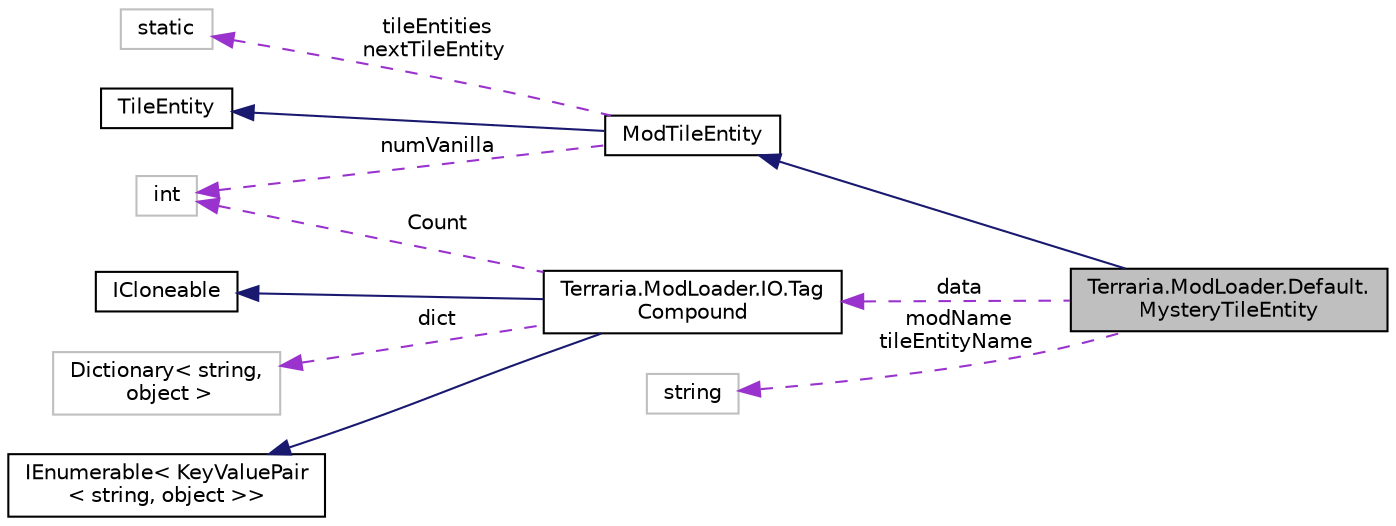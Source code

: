 digraph "Terraria.ModLoader.Default.MysteryTileEntity"
{
  edge [fontname="Helvetica",fontsize="10",labelfontname="Helvetica",labelfontsize="10"];
  node [fontname="Helvetica",fontsize="10",shape=record];
  rankdir="LR";
  Node3 [label="Terraria.ModLoader.Default.\lMysteryTileEntity",height=0.2,width=0.4,color="black", fillcolor="grey75", style="filled", fontcolor="black"];
  Node4 -> Node3 [dir="back",color="midnightblue",fontsize="10",style="solid",fontname="Helvetica"];
  Node4 [label="ModTileEntity",height=0.2,width=0.4,color="black", fillcolor="white", style="filled",URL="$class_terraria_1_1_mod_loader_1_1_mod_tile_entity.html",tooltip="Tile Entities are Entities tightly coupled with tiles, allowing the possibility of tiles to exhibit c..."];
  Node5 -> Node4 [dir="back",color="midnightblue",fontsize="10",style="solid",fontname="Helvetica"];
  Node5 [label="TileEntity",height=0.2,width=0.4,color="black", fillcolor="white", style="filled",URL="$class_tile_entity.html"];
  Node6 -> Node4 [dir="back",color="darkorchid3",fontsize="10",style="dashed",label=" numVanilla" ,fontname="Helvetica"];
  Node6 [label="int",height=0.2,width=0.4,color="grey75", fillcolor="white", style="filled"];
  Node7 -> Node4 [dir="back",color="darkorchid3",fontsize="10",style="dashed",label=" tileEntities\nnextTileEntity" ,fontname="Helvetica"];
  Node7 [label="static",height=0.2,width=0.4,color="grey75", fillcolor="white", style="filled"];
  Node8 -> Node3 [dir="back",color="darkorchid3",fontsize="10",style="dashed",label=" data" ,fontname="Helvetica"];
  Node8 [label="Terraria.ModLoader.IO.Tag\lCompound",height=0.2,width=0.4,color="black", fillcolor="white", style="filled",URL="$class_terraria_1_1_mod_loader_1_1_i_o_1_1_tag_compound.html"];
  Node9 -> Node8 [dir="back",color="midnightblue",fontsize="10",style="solid",fontname="Helvetica"];
  Node9 [label="IEnumerable\< KeyValuePair\l\< string, object \>\>",height=0.2,width=0.4,color="black", fillcolor="white", style="filled",URL="$class_i_enumerable_3_01_key_value_pair_3_01string_00_01object_01_4_4.html"];
  Node10 -> Node8 [dir="back",color="midnightblue",fontsize="10",style="solid",fontname="Helvetica"];
  Node10 [label="ICloneable",height=0.2,width=0.4,color="black", fillcolor="white", style="filled",URL="$class_i_cloneable.html"];
  Node6 -> Node8 [dir="back",color="darkorchid3",fontsize="10",style="dashed",label=" Count" ,fontname="Helvetica"];
  Node11 -> Node8 [dir="back",color="darkorchid3",fontsize="10",style="dashed",label=" dict" ,fontname="Helvetica"];
  Node11 [label="Dictionary\< string,\l object \>",height=0.2,width=0.4,color="grey75", fillcolor="white", style="filled"];
  Node12 -> Node3 [dir="back",color="darkorchid3",fontsize="10",style="dashed",label=" modName\ntileEntityName" ,fontname="Helvetica"];
  Node12 [label="string",height=0.2,width=0.4,color="grey75", fillcolor="white", style="filled"];
}
